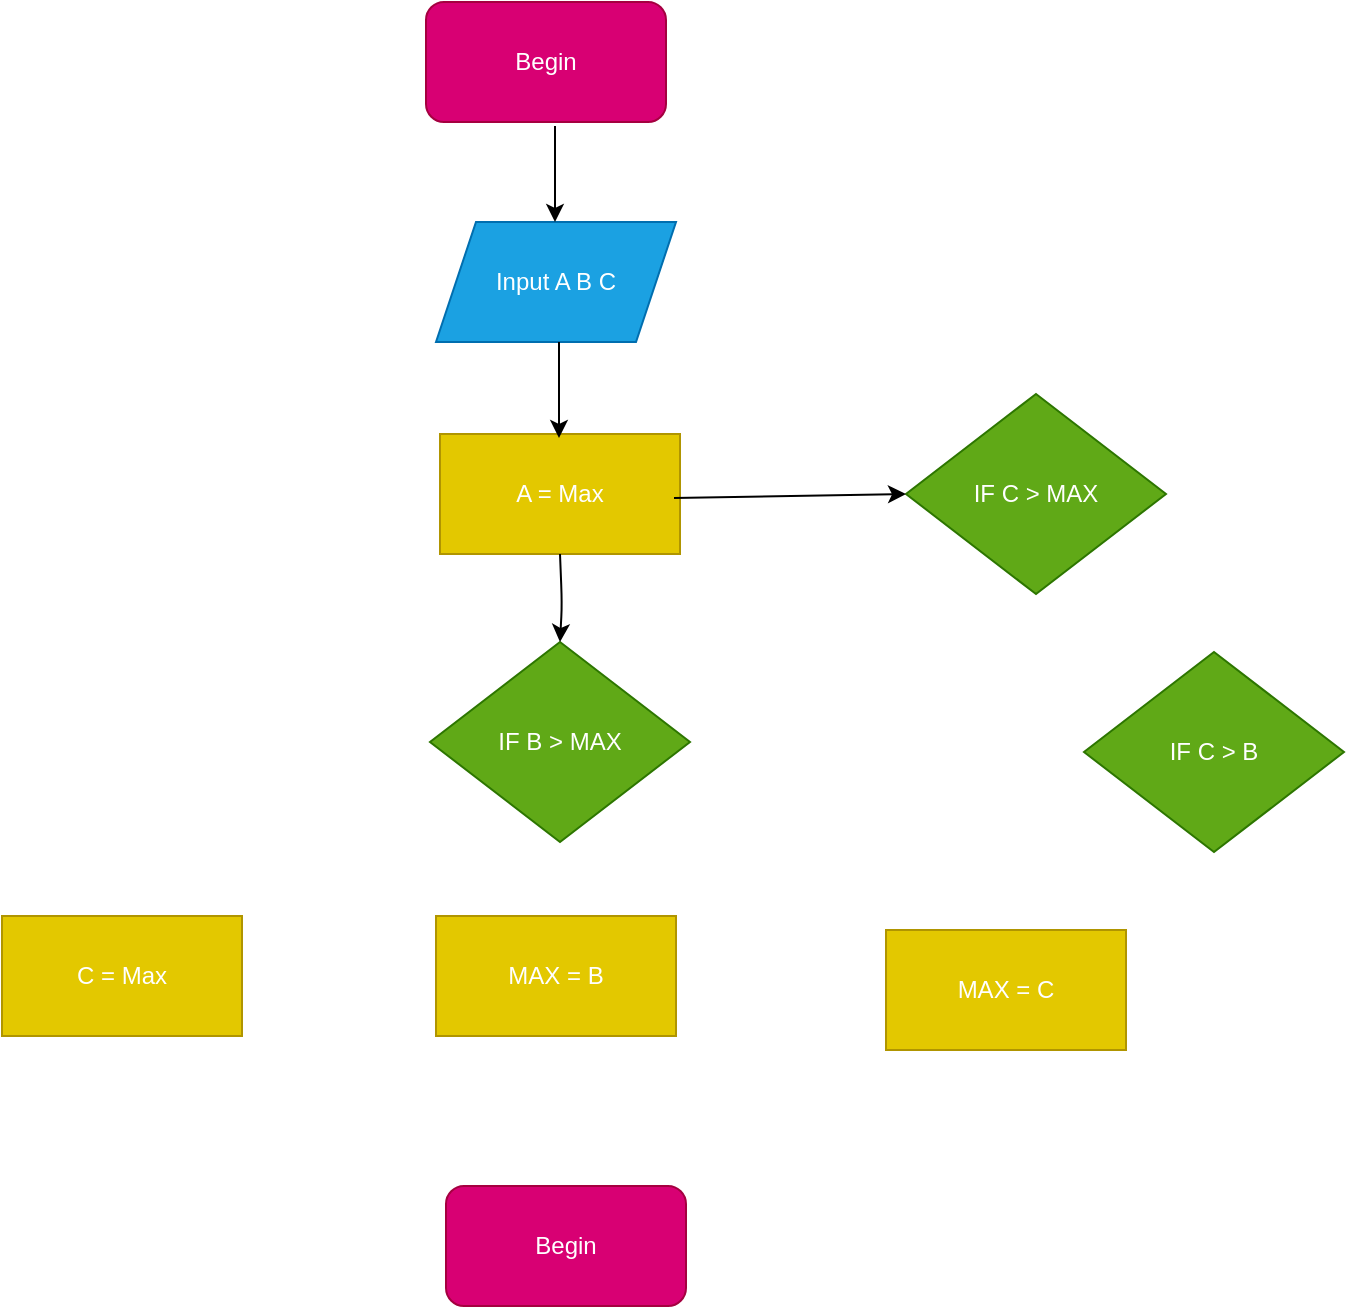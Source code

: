 <mxfile>
    <diagram id="owpnePI3dYrHxlZ6K6iS" name="Page-1">
        <mxGraphModel dx="986" dy="576" grid="0" gridSize="10" guides="1" tooltips="1" connect="1" arrows="1" fold="1" page="0" pageScale="1" pageWidth="850" pageHeight="1100" math="0" shadow="0">
            <root>
                <mxCell id="0"/>
                <mxCell id="1" parent="0"/>
                <mxCell id="2" value="Begin" style="rounded=1;whiteSpace=wrap;html=1;fillColor=#d80073;fontColor=#ffffff;strokeColor=#A50040;" parent="1" vertex="1">
                    <mxGeometry x="280" y="20" width="120" height="60" as="geometry"/>
                </mxCell>
                <mxCell id="3" value="Input A B C" style="shape=parallelogram;perimeter=parallelogramPerimeter;whiteSpace=wrap;html=1;fixedSize=1;fillColor=#1ba1e2;fontColor=#ffffff;strokeColor=#006EAF;" parent="1" vertex="1">
                    <mxGeometry x="285" y="130" width="120" height="60" as="geometry"/>
                </mxCell>
                <mxCell id="4" value="IF B &amp;gt; MAX" style="rhombus;whiteSpace=wrap;html=1;fillColor=#60a917;fontColor=#ffffff;strokeColor=#2D7600;" parent="1" vertex="1">
                    <mxGeometry x="282" y="340" width="130" height="100" as="geometry"/>
                </mxCell>
                <mxCell id="5" value="&lt;span style=&quot;color: rgb(255, 255, 255);&quot;&gt;A = Max&lt;/span&gt;" style="rounded=0;whiteSpace=wrap;html=1;fillColor=#e3c800;fontColor=#000000;strokeColor=#B09500;" parent="1" vertex="1">
                    <mxGeometry x="287" y="236" width="120" height="60" as="geometry"/>
                </mxCell>
                <mxCell id="6" value="IF C &amp;gt; B" style="rhombus;whiteSpace=wrap;html=1;fillColor=#60a917;fontColor=#ffffff;strokeColor=#2D7600;" parent="1" vertex="1">
                    <mxGeometry x="609" y="345" width="130" height="100" as="geometry"/>
                </mxCell>
                <mxCell id="7" value="&lt;span style=&quot;color: rgb(255, 255, 255);&quot;&gt;C = Max&lt;/span&gt;" style="rounded=0;whiteSpace=wrap;html=1;fillColor=#e3c800;fontColor=#000000;strokeColor=#B09500;" parent="1" vertex="1">
                    <mxGeometry x="68" y="477" width="120" height="60" as="geometry"/>
                </mxCell>
                <mxCell id="8" value="&lt;font color=&quot;#ffffff&quot;&gt;MAX = B&lt;/font&gt;" style="rounded=0;whiteSpace=wrap;html=1;fillColor=#e3c800;fontColor=#000000;strokeColor=#B09500;" parent="1" vertex="1">
                    <mxGeometry x="285" y="477" width="120" height="60" as="geometry"/>
                </mxCell>
                <mxCell id="9" value="IF C &amp;gt; MAX" style="rhombus;whiteSpace=wrap;html=1;fillColor=#60a917;fontColor=#ffffff;strokeColor=#2D7600;" parent="1" vertex="1">
                    <mxGeometry x="520" y="216" width="130" height="100" as="geometry"/>
                </mxCell>
                <mxCell id="10" value="&lt;font color=&quot;#ffffff&quot;&gt;MAX = C&lt;/font&gt;" style="rounded=0;whiteSpace=wrap;html=1;fillColor=#e3c800;fontColor=#000000;strokeColor=#B09500;" parent="1" vertex="1">
                    <mxGeometry x="510" y="484" width="120" height="60" as="geometry"/>
                </mxCell>
                <mxCell id="11" value="Begin" style="rounded=1;whiteSpace=wrap;html=1;fillColor=#d80073;fontColor=#ffffff;strokeColor=#A50040;" parent="1" vertex="1">
                    <mxGeometry x="290" y="612" width="120" height="60" as="geometry"/>
                </mxCell>
                <mxCell id="12" value="" style="endArrow=classic;html=1;" parent="1" edge="1">
                    <mxGeometry width="50" height="50" relative="1" as="geometry">
                        <mxPoint x="344.5" y="82" as="sourcePoint"/>
                        <mxPoint x="344.5" y="130" as="targetPoint"/>
                    </mxGeometry>
                </mxCell>
                <mxCell id="13" value="" style="endArrow=classic;html=1;" parent="1" edge="1">
                    <mxGeometry width="50" height="50" relative="1" as="geometry">
                        <mxPoint x="346.5" y="190" as="sourcePoint"/>
                        <mxPoint x="346.5" y="238" as="targetPoint"/>
                    </mxGeometry>
                </mxCell>
                <mxCell id="14" value="" style="endArrow=classic;html=1;entryX=0;entryY=0.5;entryDx=0;entryDy=0;" parent="1" target="9" edge="1">
                    <mxGeometry width="50" height="50" relative="1" as="geometry">
                        <mxPoint x="404" y="268" as="sourcePoint"/>
                        <mxPoint x="454" y="218" as="targetPoint"/>
                    </mxGeometry>
                </mxCell>
                <mxCell id="15" value="" style="endArrow=classic;html=1;entryX=0.5;entryY=0;entryDx=0;entryDy=0;exitX=0.5;exitY=1;exitDx=0;exitDy=0;entryPerimeter=0;" parent="1" source="5" target="4" edge="1">
                    <mxGeometry width="50" height="50" relative="1" as="geometry">
                        <mxPoint x="414" y="278" as="sourcePoint"/>
                        <mxPoint x="530" y="276" as="targetPoint"/>
                        <Array as="points">
                            <mxPoint x="348" y="321"/>
                        </Array>
                    </mxGeometry>
                </mxCell>
            </root>
        </mxGraphModel>
    </diagram>
</mxfile>